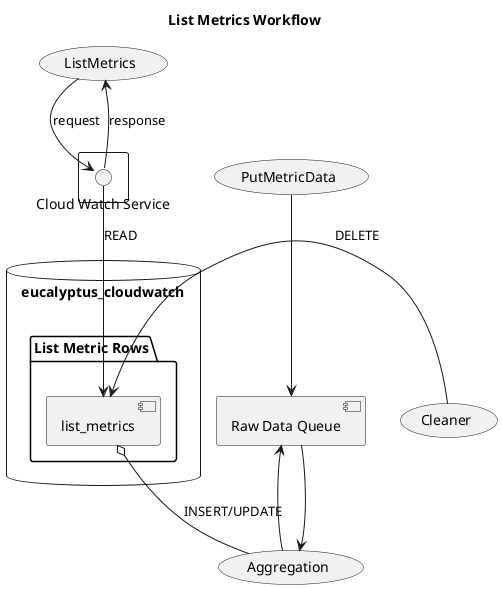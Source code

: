 @startuml

title List Metrics Workflow

rectangle {
    ()"Cloud Watch Service"
}
() "Cloud Watch Service" --> (ListMetrics): response
(ListMetrics) -down-> ()"Cloud Watch Service" : request
(PutMetricData) --> [Raw Data Queue]
[Raw Data Queue] --> (Aggregation)
[Raw Data Queue] <-right- (Aggregation)
database "eucalyptus_cloudwatch" {
folder "List Metric Rows" {
    [list_metrics]
  }
}
[list_metrics] o-- (Aggregation) : INSERT/UPDATE
(Cleaner) --left-> [list_metrics] : DELETE
() "Cloud Watch Service" -down-> [list_metrics]: READ
@enduml
